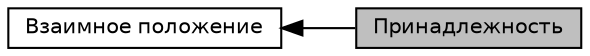 digraph "Принадлежность"
{
  edge [fontname="Helvetica",fontsize="10",labelfontname="Helvetica",labelfontsize="10"];
  node [fontname="Helvetica",fontsize="10",shape=box];
  rankdir=LR;
  Node1 [label="Принадлежность",height=0.2,width=0.4,color="black", fillcolor="grey75", style="filled", fontcolor="black",tooltip="Содержит методы позволяющие узнать, принадлежит ли один объект другому."];
  Node2 [label="Взаимное положение",height=0.2,width=0.4,color="black", fillcolor="white", style="filled",URL="$group__relative__position.html",tooltip="Содержит методы для работы с взаимным положением объектов."];
  Node2->Node1 [shape=plaintext, dir="back", style="solid"];
}
